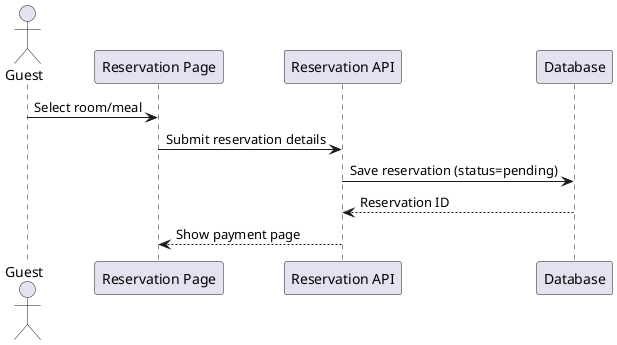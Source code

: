@startuml
actor Guest
participant "Reservation Page" as RP
participant "Reservation API" as RA
participant "Database" as DB

Guest -> RP : Select room/meal
RP -> RA : Submit reservation details
RA -> DB : Save reservation (status=pending)
DB --> RA : Reservation ID
RA --> RP : Show payment page
@enduml
